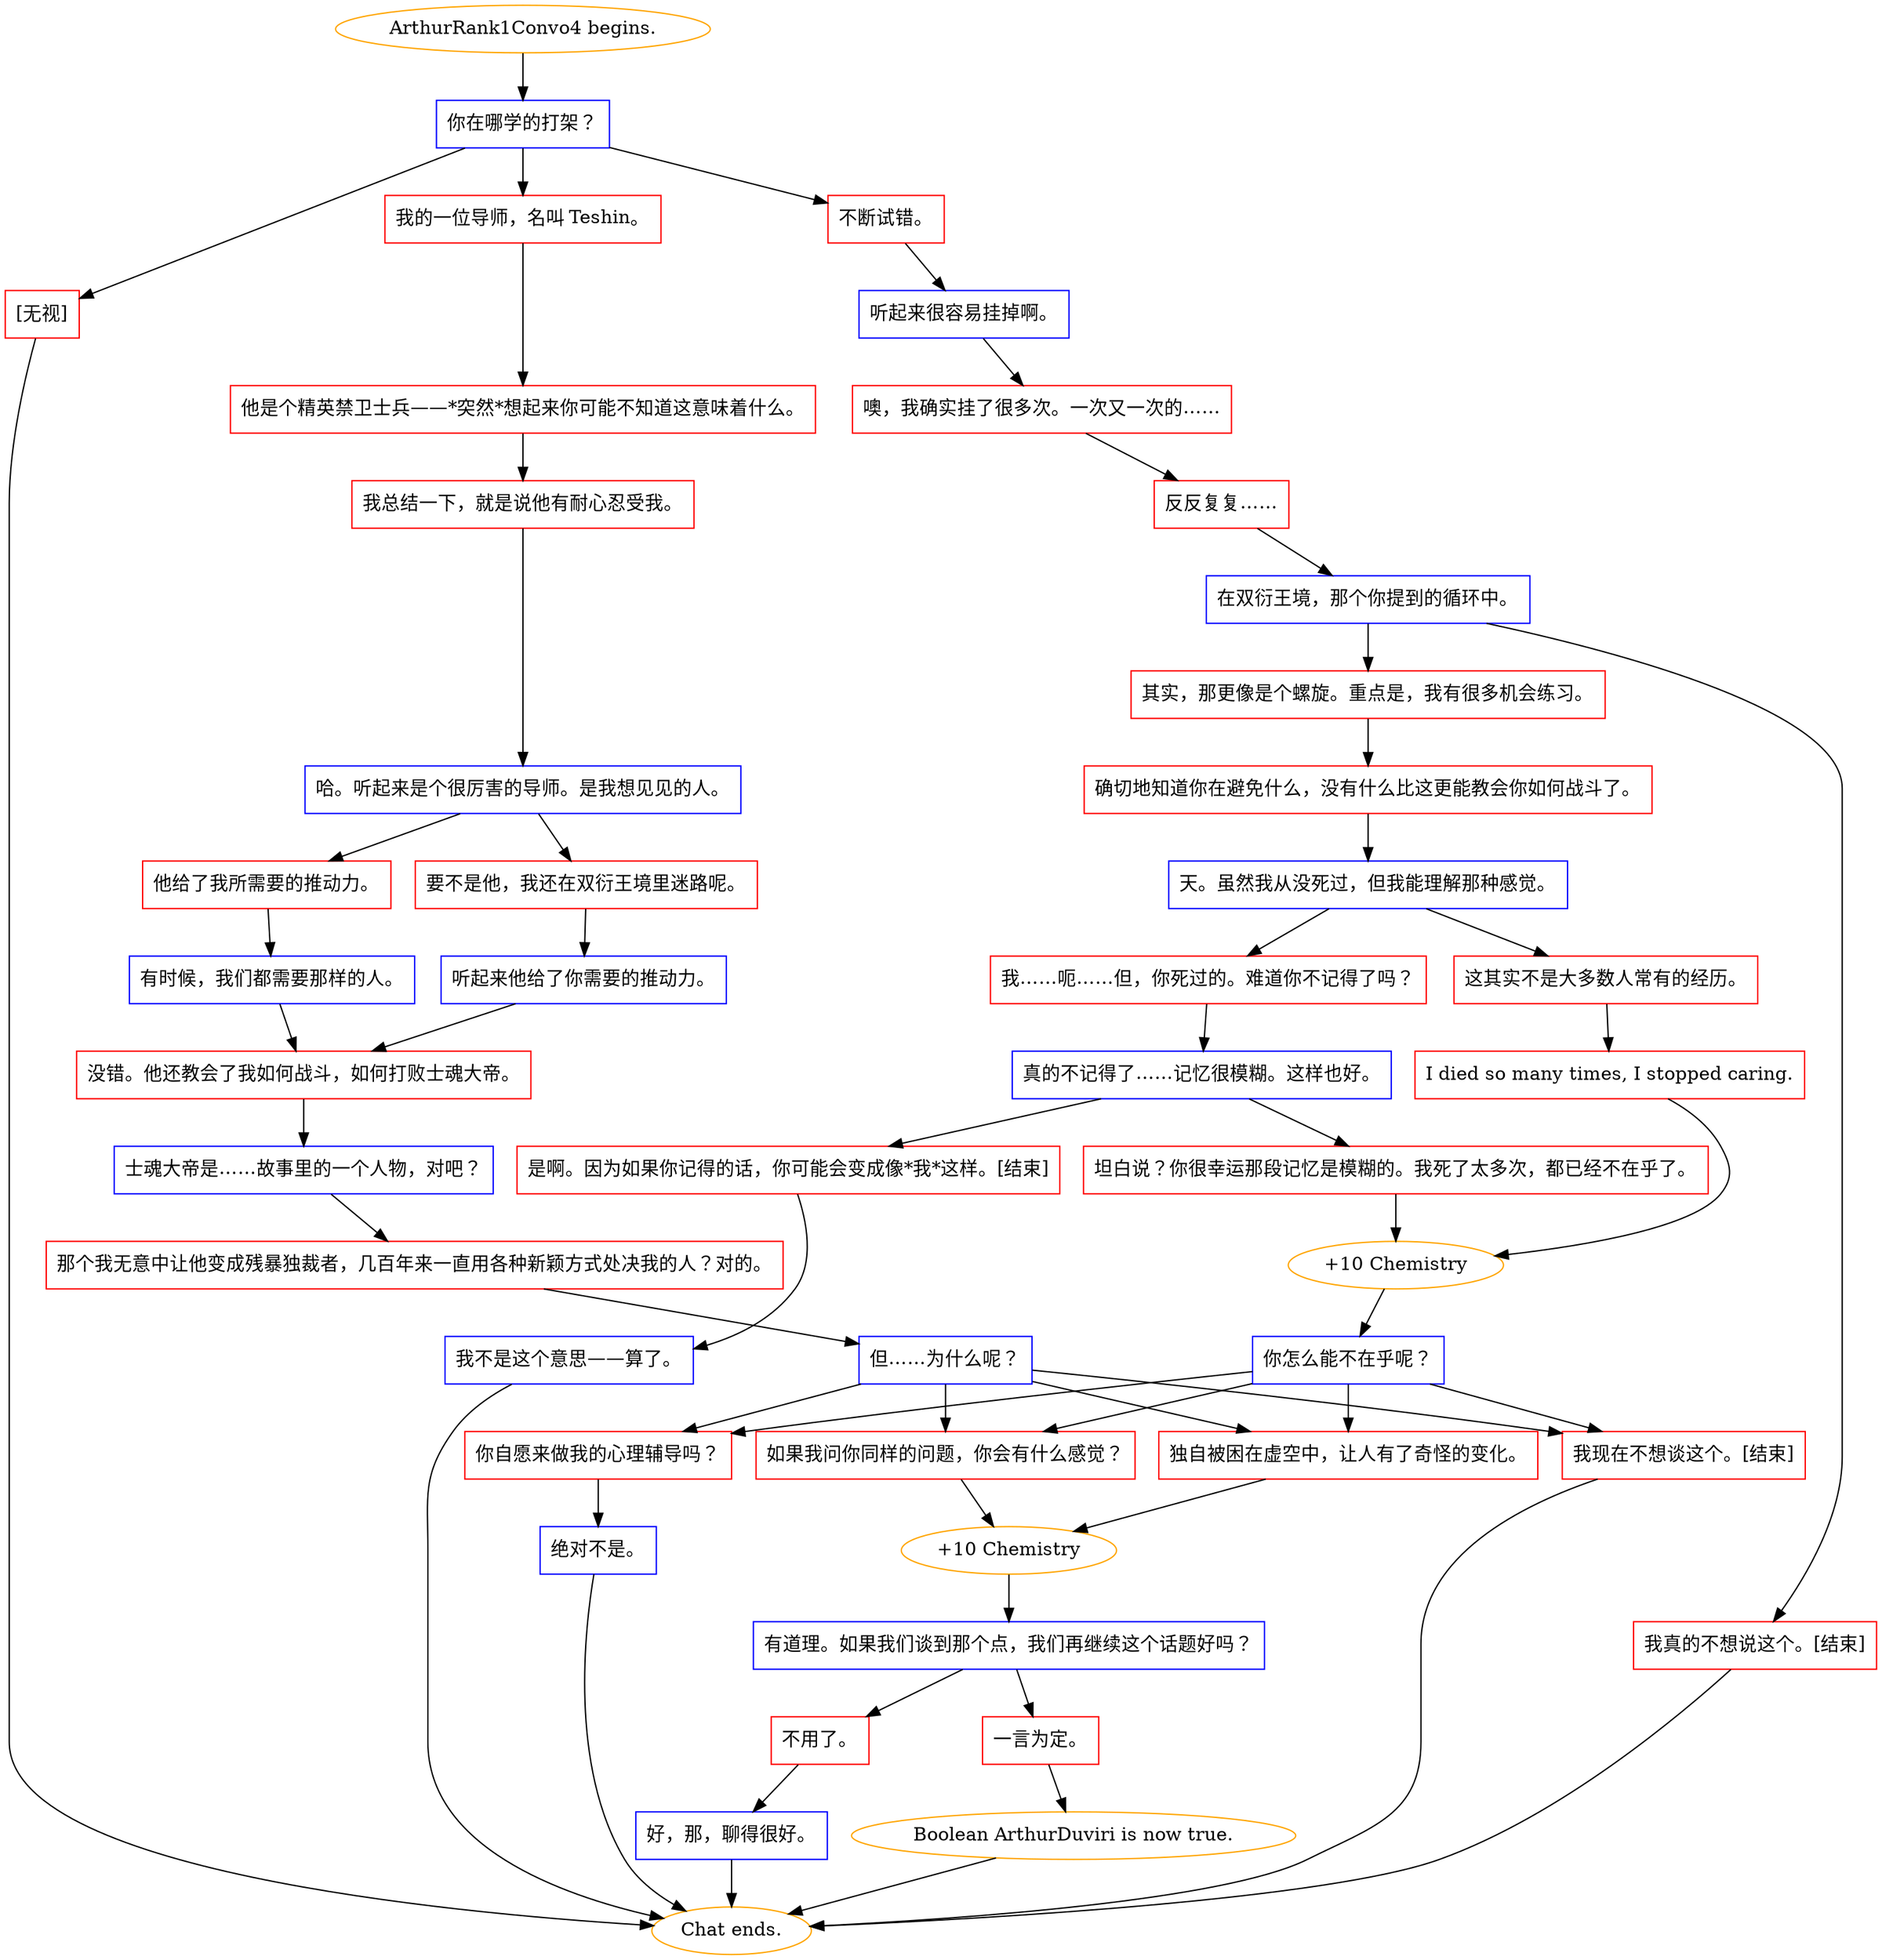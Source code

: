 digraph {
	"ArthurRank1Convo4 begins." [color=orange];
		"ArthurRank1Convo4 begins." -> j3139020000;
	j3139020000 [label="你在哪学的打架？",shape=box,color=blue];
		j3139020000 -> j2217558429;
		j3139020000 -> j3903032489;
		j3139020000 -> j3467356616;
	j2217558429 [label="不断试错。",shape=box,color=red];
		j2217558429 -> j921922907;
	j3903032489 [label="我的一位导师，名叫 Teshin。",shape=box,color=red];
		j3903032489 -> j2463639926;
	j3467356616 [label="[无视]",shape=box,color=red];
		j3467356616 -> "Chat ends.";
	j921922907 [label="听起来很容易挂掉啊。",shape=box,color=blue];
		j921922907 -> j204476591;
	j2463639926 [label="他是个精英禁卫士兵——*突然*想起来你可能不知道这意味着什么。",shape=box,color=red];
		j2463639926 -> j3273227510;
	"Chat ends." [color=orange];
	j204476591 [label="噢，我确实挂了很多次。一次又一次的……",shape=box,color=red];
		j204476591 -> j700445836;
	j3273227510 [label="我总结一下，就是说他有耐心忍受我。",shape=box,color=red];
		j3273227510 -> j3758233227;
	j700445836 [label="反反复复……",shape=box,color=red];
		j700445836 -> j3373409234;
	j3758233227 [label="哈。听起来是个很厉害的导师。是我想见见的人。",shape=box,color=blue];
		j3758233227 -> j3701752901;
		j3758233227 -> j3952999836;
	j3373409234 [label="在双衍王境，那个你提到的循环中。",shape=box,color=blue];
		j3373409234 -> j1344279905;
		j3373409234 -> j3457741575;
	j3701752901 [label="要不是他，我还在双衍王境里迷路呢。",shape=box,color=red];
		j3701752901 -> j2778075042;
	j3952999836 [label="他给了我所需要的推动力。",shape=box,color=red];
		j3952999836 -> j1502966259;
	j1344279905 [label="其实，那更像是个螺旋。重点是，我有很多机会练习。",shape=box,color=red];
		j1344279905 -> j3214474657;
	j3457741575 [label="我真的不想说这个。[结束]",shape=box,color=red];
		j3457741575 -> "Chat ends.";
	j2778075042 [label="听起来他给了你需要的推动力。",shape=box,color=blue];
		j2778075042 -> j1628787779;
	j1502966259 [label="有时候，我们都需要那样的人。",shape=box,color=blue];
		j1502966259 -> j1628787779;
	j3214474657 [label="确切地知道你在避免什么，没有什么比这更能教会你如何战斗了。",shape=box,color=red];
		j3214474657 -> j1681588741;
	j1628787779 [label="没错。他还教会了我如何战斗，如何打败士魂大帝。",shape=box,color=red];
		j1628787779 -> j3896958839;
	j1681588741 [label="天。虽然我从没死过，但我能理解那种感觉。",shape=box,color=blue];
		j1681588741 -> j2044782517;
		j1681588741 -> j3152897850;
	j3896958839 [label="士魂大帝是……故事里的一个人物，对吧？",shape=box,color=blue];
		j3896958839 -> j2167105807;
	j2044782517 [label="我……呃……但，你死过的。难道你不记得了吗？",shape=box,color=red];
		j2044782517 -> j888016979;
	j3152897850 [label="这其实不是大多数人常有的经历。",shape=box,color=red];
		j3152897850 -> j2922604933;
	j2167105807 [label="那个我无意中让他变成残暴独裁者，几百年来一直用各种新颖方式处决我的人？对的。",shape=box,color=red];
		j2167105807 -> j3579738984;
	j888016979 [label="真的不记得了……记忆很模糊。这样也好。",shape=box,color=blue];
		j888016979 -> j2159834438;
		j888016979 -> j161546971;
	j2922604933 [label="I died so many times, I stopped caring.",shape=box,color=red];
		j2922604933 -> j1612311688;
	j3579738984 [label="但……为什么呢？",shape=box,color=blue];
		j3579738984 -> j2098784059;
		j3579738984 -> j2022057961;
		j3579738984 -> j3256219692;
		j3579738984 -> j789584968;
	j2159834438 [label="是啊。因为如果你记得的话，你可能会变成像*我*这样。[结束]",shape=box,color=red];
		j2159834438 -> j1472450795;
	j161546971 [label="坦白说？你很幸运那段记忆是模糊的。我死了太多次，都已经不在乎了。",shape=box,color=red];
		j161546971 -> j1612311688;
	j1612311688 [label="+10 Chemistry",color=orange];
		j1612311688 -> j1153956702;
	j2098784059 [label="如果我问你同样的问题，你会有什么感觉？",shape=box,color=red];
		j2098784059 -> j827095658;
	j2022057961 [label="你自愿来做我的心理辅导吗？",shape=box,color=red];
		j2022057961 -> j2914598213;
	j3256219692 [label="独自被困在虚空中，让人有了奇怪的变化。",shape=box,color=red];
		j3256219692 -> j827095658;
	j789584968 [label="我现在不想谈这个。[结束]",shape=box,color=red];
		j789584968 -> "Chat ends.";
	j1472450795 [label="我不是这个意思——算了。",shape=box,color=blue];
		j1472450795 -> "Chat ends.";
	j1153956702 [label="你怎么能不在乎呢？",shape=box,color=blue];
		j1153956702 -> j2098784059;
		j1153956702 -> j2022057961;
		j1153956702 -> j3256219692;
		j1153956702 -> j789584968;
	j827095658 [label="+10 Chemistry",color=orange];
		j827095658 -> j3347641992;
	j2914598213 [label="绝对不是。",shape=box,color=blue];
		j2914598213 -> "Chat ends.";
	j3347641992 [label="有道理。如果我们谈到那个点，我们再继续这个话题好吗？",shape=box,color=blue];
		j3347641992 -> j3398350006;
		j3347641992 -> j63017932;
	j3398350006 [label="一言为定。",shape=box,color=red];
		j3398350006 -> j325721217;
	j63017932 [label="不用了。",shape=box,color=red];
		j63017932 -> j4252362650;
	j325721217 [label="Boolean ArthurDuviri is now true.",color=orange];
		j325721217 -> "Chat ends.";
	j4252362650 [label="好，那，聊得很好。",shape=box,color=blue];
		j4252362650 -> "Chat ends.";
}